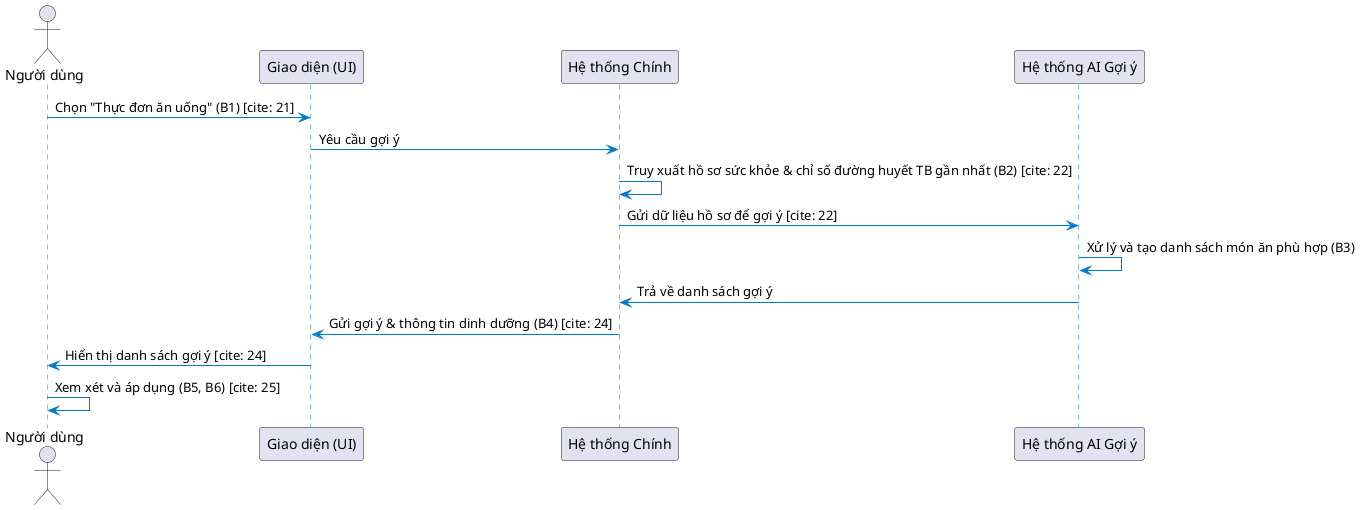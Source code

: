 @startuml
skinparam sequence {
  ParticipantPadding 20
  BoxPadding 10
  LifeLineBorderColor #007ACC
  LifeLineBackgroundColor #E6F3FF
  ArrowColor #007ACC
}

actor "Người dùng" as User
participant "Giao diện (UI)" as UI
participant "Hệ thống Chính" as System
participant "Hệ thống AI Gợi ý" as AI

User -> UI : Chọn "Thực đơn ăn uống" (B1) [cite: 21]

UI -> System : Yêu cầu gợi ý
System -> System : Truy xuất hồ sơ sức khỏe & chỉ số đường huyết TB gần nhất (B2) [cite: 22]

System -> AI : Gửi dữ liệu hồ sơ để gợi ý [cite: 22]

AI -> AI : Xử lý và tạo danh sách món ăn phù hợp (B3) 
AI -> System : Trả về danh sách gợi ý 

System -> UI : Gửi gợi ý & thông tin dinh dưỡng (B4) [cite: 24]
UI -> User : Hiển thị danh sách gợi ý [cite: 24]

User -> User : Xem xét và áp dụng (B5, B6) [cite: 25]

@enduml